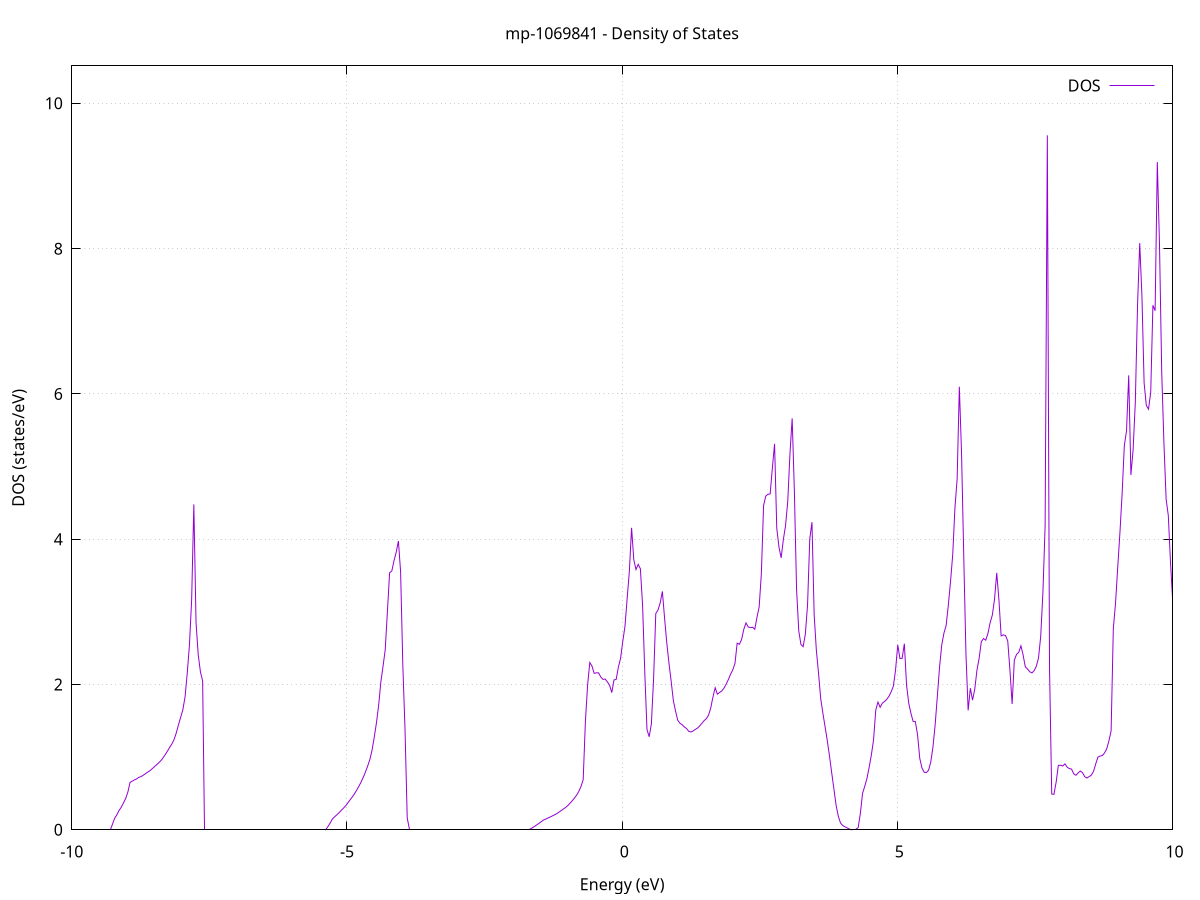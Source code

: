 set title 'mp-1069841 - Density of States'
set xlabel 'Energy (eV)'
set ylabel 'DOS (states/eV)'
set grid
set xrange [-10:10]
set yrange [0:10.516]
set xzeroaxis lt -1
set terminal png size 800,600
set output 'mp-1069841_dos_gnuplot.png'
plot '-' using 1:2 with lines title 'DOS'
-35.001400 0.000000
-34.961500 0.000000
-34.921500 0.000000
-34.881500 0.000000
-34.841500 0.000000
-34.801600 0.000000
-34.761600 0.000000
-34.721600 0.000000
-34.681700 0.000000
-34.641700 0.000000
-34.601700 0.000000
-34.561800 0.000000
-34.521800 0.000000
-34.481800 0.000000
-34.441900 0.000000
-34.401900 0.000000
-34.361900 0.000000
-34.321900 0.000000
-34.282000 0.000000
-34.242000 0.000000
-34.202000 0.000000
-34.162100 0.000000
-34.122100 0.000000
-34.082100 0.000000
-34.042200 0.000000
-34.002200 0.000000
-33.962200 0.000000
-33.922300 0.000000
-33.882300 0.000000
-33.842300 0.000000
-33.802300 0.000000
-33.762400 0.000000
-33.722400 0.000000
-33.682400 0.000000
-33.642500 0.000000
-33.602500 0.000000
-33.562500 0.000000
-33.522600 0.000000
-33.482600 0.000000
-33.442600 0.000000
-33.402700 0.000000
-33.362700 0.000000
-33.322700 0.000000
-33.282700 0.000000
-33.242800 0.000000
-33.202800 0.000000
-33.162800 0.000000
-33.122900 0.000000
-33.082900 0.000000
-33.042900 0.000000
-33.003000 0.000000
-32.963000 0.000000
-32.923000 0.000000
-32.883100 0.000000
-32.843100 0.000000
-32.803100 0.000000
-32.763100 0.000000
-32.723200 0.000000
-32.683200 0.000000
-32.643200 0.000000
-32.603300 0.000000
-32.563300 0.000000
-32.523300 0.000000
-32.483400 0.000000
-32.443400 0.000000
-32.403400 0.000000
-32.363500 0.000000
-32.323500 0.000000
-32.283500 0.000000
-32.243500 0.000000
-32.203600 0.000000
-32.163600 0.000000
-32.123600 0.000000
-32.083700 0.000000
-32.043700 0.000000
-32.003700 0.000000
-31.963800 0.000000
-31.923800 0.000000
-31.883800 0.000000
-31.843900 0.000000
-31.803900 0.000000
-31.763900 0.000000
-31.723900 0.000000
-31.684000 0.000000
-31.644000 0.000000
-31.604000 0.000000
-31.564100 0.000000
-31.524100 0.000000
-31.484100 0.000000
-31.444200 0.000000
-31.404200 0.000000
-31.364200 3.488600
-31.324300 8.044500
-31.284300 21.585800
-31.244300 18.496700
-31.204300 10.246000
-31.164400 7.529800
-31.124400 10.209700
-31.084400 27.389600
-31.044500 12.069900
-31.004500 42.030200
-30.964500 18.220900
-30.924600 59.259400
-30.884600 26.808800
-30.844600 102.278400
-30.804700 0.000000
-30.764700 0.000000
-30.724700 0.000000
-30.684700 0.000000
-30.644800 0.000000
-30.604800 0.000000
-30.564800 0.000000
-30.524900 0.000000
-30.484900 0.000000
-30.444900 0.000000
-30.405000 0.000000
-30.365000 0.000000
-30.325000 0.000000
-30.285100 0.000000
-30.245100 0.000000
-30.205100 0.000000
-30.165100 0.000000
-30.125200 0.000000
-30.085200 0.000000
-30.045200 0.000000
-30.005300 0.000000
-29.965300 0.000000
-29.925300 0.000000
-29.885400 0.000000
-29.845400 0.000000
-29.805400 0.000000
-29.765500 0.000000
-29.725500 0.000000
-29.685500 0.000000
-29.645500 0.000000
-29.605600 0.000000
-29.565600 0.000000
-29.525600 0.000000
-29.485700 0.000000
-29.445700 0.000000
-29.405700 0.000000
-29.365800 0.000000
-29.325800 0.000000
-29.285800 0.000000
-29.245900 0.000000
-29.205900 0.000000
-29.165900 0.000000
-29.125900 0.000000
-29.086000 0.000000
-29.046000 0.000000
-29.006000 0.000000
-28.966100 0.000000
-28.926100 0.000000
-28.886100 0.000000
-28.846200 0.000000
-28.806200 0.000000
-28.766200 0.000000
-28.726300 0.000000
-28.686300 0.000000
-28.646300 0.000000
-28.606300 0.000000
-28.566400 0.000000
-28.526400 0.000000
-28.486400 0.000000
-28.446500 0.000000
-28.406500 0.000000
-28.366500 0.000000
-28.326600 0.000000
-28.286600 0.000000
-28.246600 0.000000
-28.206700 0.000000
-28.166700 0.000000
-28.126700 0.000000
-28.086700 0.000000
-28.046800 0.000000
-28.006800 0.000000
-27.966800 0.000000
-27.926900 0.000000
-27.886900 0.000000
-27.846900 0.000000
-27.807000 0.000000
-27.767000 0.000000
-27.727000 0.000000
-27.687100 0.000000
-27.647100 0.000000
-27.607100 0.000000
-27.567100 0.000000
-27.527200 0.000000
-27.487200 0.000000
-27.447200 0.000000
-27.407300 0.000000
-27.367300 0.000000
-27.327300 0.000000
-27.287400 0.000000
-27.247400 0.000000
-27.207400 0.000000
-27.167500 0.000000
-27.127500 0.000000
-27.087500 0.000000
-27.047500 0.000000
-27.007600 0.000000
-26.967600 0.000000
-26.927600 0.000000
-26.887700 0.000000
-26.847700 0.000000
-26.807700 0.000000
-26.767800 0.000000
-26.727800 0.000000
-26.687800 0.000000
-26.647800 0.000000
-26.607900 0.000000
-26.567900 0.000000
-26.527900 0.000000
-26.488000 0.000000
-26.448000 0.000000
-26.408000 0.000000
-26.368100 0.000000
-26.328100 0.000000
-26.288100 0.000000
-26.248200 0.000000
-26.208200 0.000000
-26.168200 0.000000
-26.128200 0.000000
-26.088300 0.000000
-26.048300 0.000000
-26.008300 0.000000
-25.968400 0.000000
-25.928400 0.000000
-25.888400 0.000000
-25.848500 0.000000
-25.808500 0.000000
-25.768500 0.000000
-25.728600 0.000000
-25.688600 0.000000
-25.648600 0.000000
-25.608600 0.000000
-25.568700 0.000000
-25.528700 0.000000
-25.488700 0.000000
-25.448800 0.000000
-25.408800 0.000000
-25.368800 0.000000
-25.328900 0.000000
-25.288900 0.000000
-25.248900 0.000000
-25.209000 0.000000
-25.169000 0.000000
-25.129000 0.000000
-25.089000 0.000000
-25.049100 0.000000
-25.009100 0.000000
-24.969100 0.000000
-24.929200 0.000000
-24.889200 0.000000
-24.849200 0.000000
-24.809300 0.000000
-24.769300 0.000000
-24.729300 0.000000
-24.689400 0.000000
-24.649400 0.000000
-24.609400 0.000000
-24.569400 0.000000
-24.529500 0.000000
-24.489500 0.000000
-24.449500 0.000000
-24.409600 0.000000
-24.369600 0.000000
-24.329600 0.000000
-24.289700 0.000000
-24.249700 0.000000
-24.209700 0.000000
-24.169800 0.000000
-24.129800 0.000000
-24.089800 0.000000
-24.049800 0.000000
-24.009900 0.000000
-23.969900 0.000000
-23.929900 0.000000
-23.890000 0.000000
-23.850000 0.000000
-23.810000 0.000000
-23.770100 0.000000
-23.730100 0.000000
-23.690100 0.000000
-23.650200 0.000000
-23.610200 0.000000
-23.570200 0.000000
-23.530200 0.000000
-23.490300 0.000000
-23.450300 0.000000
-23.410300 0.000000
-23.370400 0.000000
-23.330400 0.000000
-23.290400 0.000000
-23.250500 0.000000
-23.210500 0.000000
-23.170500 0.000000
-23.130600 0.000000
-23.090600 0.000000
-23.050600 0.000000
-23.010600 0.000000
-22.970700 0.000000
-22.930700 0.000000
-22.890700 0.000000
-22.850800 0.000000
-22.810800 0.000000
-22.770800 0.000000
-22.730900 0.000000
-22.690900 0.000000
-22.650900 0.000000
-22.611000 0.000000
-22.571000 0.000000
-22.531000 0.000000
-22.491000 0.000000
-22.451100 0.000000
-22.411100 0.000000
-22.371100 0.000000
-22.331200 0.000000
-22.291200 0.000000
-22.251200 0.000000
-22.211300 0.000000
-22.171300 0.000000
-22.131300 0.000000
-22.091400 0.000000
-22.051400 0.000000
-22.011400 0.000000
-21.971400 0.000000
-21.931500 0.000000
-21.891500 0.000000
-21.851500 0.000000
-21.811600 0.000000
-21.771600 0.000000
-21.731600 0.000000
-21.691700 0.000000
-21.651700 0.000000
-21.611700 0.000000
-21.571800 0.000000
-21.531800 0.000000
-21.491800 0.000000
-21.451800 0.000000
-21.411900 0.000000
-21.371900 0.000000
-21.331900 0.000000
-21.292000 0.000000
-21.252000 0.000000
-21.212000 0.000000
-21.172100 0.000000
-21.132100 0.000000
-21.092100 0.000000
-21.052200 0.000000
-21.012200 0.000000
-20.972200 0.000000
-20.932200 0.000000
-20.892300 0.000000
-20.852300 0.000000
-20.812300 0.000000
-20.772400 0.000000
-20.732400 0.000000
-20.692400 0.000000
-20.652500 0.000000
-20.612500 0.000000
-20.572500 0.000000
-20.532600 0.000000
-20.492600 0.000000
-20.452600 0.000000
-20.412600 0.000000
-20.372700 0.000000
-20.332700 0.000000
-20.292700 0.000000
-20.252800 0.000000
-20.212800 0.000000
-20.172800 0.000000
-20.132900 0.000000
-20.092900 0.000000
-20.052900 0.000000
-20.013000 0.000000
-19.973000 0.000000
-19.933000 0.000000
-19.893000 0.000000
-19.853100 0.000000
-19.813100 0.000000
-19.773100 0.000000
-19.733200 0.000000
-19.693200 0.000000
-19.653200 0.000000
-19.613300 0.000000
-19.573300 0.000000
-19.533300 0.000000
-19.493400 0.000000
-19.453400 0.000000
-19.413400 0.000000
-19.373400 0.000000
-19.333500 0.000000
-19.293500 0.000000
-19.253500 0.000000
-19.213600 0.000000
-19.173600 0.000000
-19.133600 0.000000
-19.093700 0.000000
-19.053700 0.000000
-19.013700 0.000000
-18.973800 0.000000
-18.933800 0.000000
-18.893800 0.000000
-18.853800 0.000000
-18.813900 0.000000
-18.773900 0.000000
-18.733900 0.000000
-18.694000 0.000000
-18.654000 0.000000
-18.614000 0.000000
-18.574100 0.000000
-18.534100 0.000000
-18.494100 0.000000
-18.454200 0.000000
-18.414200 0.000000
-18.374200 0.000000
-18.334200 0.000000
-18.294300 0.000000
-18.254300 0.000000
-18.214300 0.000000
-18.174400 0.000000
-18.134400 0.000000
-18.094400 0.000000
-18.054500 0.000000
-18.014500 0.000000
-17.974500 0.000000
-17.934600 0.000000
-17.894600 0.000000
-17.854600 0.000000
-17.814600 0.000000
-17.774700 0.000000
-17.734700 0.000000
-17.694700 0.000000
-17.654800 0.000000
-17.614800 0.000000
-17.574800 0.000000
-17.534900 0.000000
-17.494900 0.000000
-17.454900 0.000000
-17.415000 0.000000
-17.375000 0.000000
-17.335000 0.000000
-17.295000 0.000000
-17.255100 0.000000
-17.215100 0.000000
-17.175100 0.000000
-17.135200 0.000000
-17.095200 0.000000
-17.055200 0.000000
-17.015300 0.000000
-16.975300 0.000000
-16.935300 0.000000
-16.895400 0.000000
-16.855400 0.000000
-16.815400 0.000000
-16.775400 0.000000
-16.735500 0.000000
-16.695500 0.000000
-16.655500 0.000000
-16.615600 0.000000
-16.575600 0.000000
-16.535600 0.000000
-16.495700 0.000000
-16.455700 0.000000
-16.415700 0.000000
-16.375800 0.000000
-16.335800 0.000000
-16.295800 0.000000
-16.255800 0.000000
-16.215900 0.000000
-16.175900 0.000000
-16.135900 0.000000
-16.096000 0.000000
-16.056000 0.000000
-16.016000 0.000000
-15.976100 0.000000
-15.936100 0.000000
-15.896100 0.000000
-15.856200 0.000000
-15.816200 0.000000
-15.776200 0.000000
-15.736200 0.000000
-15.696300 0.000000
-15.656300 0.000000
-15.616300 0.000000
-15.576400 0.000000
-15.536400 0.000000
-15.496400 0.000000
-15.456500 0.000000
-15.416500 0.000000
-15.376500 0.000000
-15.336600 0.000000
-15.296600 0.000000
-15.256600 0.000000
-15.216600 0.000000
-15.176700 0.000000
-15.136700 0.000000
-15.096700 0.000000
-15.056800 0.000000
-15.016800 0.000000
-14.976800 0.000000
-14.936900 0.000000
-14.896900 0.000000
-14.856900 0.000000
-14.817000 0.000000
-14.777000 0.000000
-14.737000 0.000000
-14.697000 0.000000
-14.657100 0.000000
-14.617100 0.000000
-14.577100 0.000000
-14.537200 0.000000
-14.497200 0.000000
-14.457200 0.000000
-14.417300 0.000000
-14.377300 0.000000
-14.337300 0.000000
-14.297400 0.000000
-14.257400 0.000000
-14.217400 0.000000
-14.177400 0.000000
-14.137500 0.000000
-14.097500 0.000000
-14.057500 0.000000
-14.017600 0.000000
-13.977600 0.000000
-13.937600 0.000000
-13.897700 0.000000
-13.857700 0.000000
-13.817700 0.000000
-13.777800 0.000000
-13.737800 0.000000
-13.697800 0.000000
-13.657800 0.000000
-13.617900 0.000000
-13.577900 0.000000
-13.537900 0.000000
-13.498000 0.000000
-13.458000 0.000000
-13.418000 0.000000
-13.378100 0.000000
-13.338100 0.000000
-13.298100 0.000000
-13.258200 0.000000
-13.218200 0.000000
-13.178200 0.000000
-13.138200 0.000000
-13.098300 0.000000
-13.058300 0.000000
-13.018300 0.000000
-12.978400 0.000000
-12.938400 0.000000
-12.898400 0.000000
-12.858500 0.000000
-12.818500 0.353300
-12.778500 0.707400
-12.738600 0.814500
-12.698600 0.829500
-12.658600 0.864700
-12.618600 0.888800
-12.578700 0.893400
-12.538700 0.931900
-12.498700 0.967600
-12.458800 0.986500
-12.418800 1.021500
-12.378800 1.060900
-12.338900 1.105400
-12.298900 1.152000
-12.258900 1.199600
-12.219000 1.247200
-12.179000 1.327300
-12.139000 1.412400
-12.099000 1.489400
-12.059100 1.565600
-12.019100 1.737500
-11.979100 1.909200
-11.939200 2.078800
-11.899200 2.267800
-11.859200 2.890200
-11.819300 3.601300
-11.779300 10.129400
-11.739300 3.591000
-11.699400 3.484600
-11.659400 3.252600
-11.619400 0.000000
-11.579400 0.000000
-11.539500 0.000000
-11.499500 0.000000
-11.459500 0.000000
-11.419600 0.000000
-11.379600 0.000000
-11.339600 0.000000
-11.299700 0.000000
-11.259700 0.000000
-11.219700 0.000000
-11.179800 0.000000
-11.139800 0.000000
-11.099800 0.000000
-11.059800 0.000000
-11.019900 0.000000
-10.979900 0.000000
-10.939900 0.000000
-10.900000 0.000000
-10.860000 0.000000
-10.820000 0.000000
-10.780100 0.000000
-10.740100 0.000000
-10.700100 0.000000
-10.660200 0.000000
-10.620200 0.000000
-10.580200 0.000000
-10.540200 0.000000
-10.500300 0.000000
-10.460300 0.000000
-10.420300 0.000000
-10.380400 0.000000
-10.340400 0.000000
-10.300400 0.000000
-10.260500 0.000000
-10.220500 0.000000
-10.180500 0.000000
-10.140600 0.000000
-10.100600 0.000000
-10.060600 0.000000
-10.020600 0.000000
-9.980700 0.000000
-9.940700 0.000000
-9.900700 0.000000
-9.860800 0.000000
-9.820800 0.000000
-9.780800 0.000000
-9.740900 0.000000
-9.700900 0.000000
-9.660900 0.000000
-9.621000 0.000000
-9.581000 0.000000
-9.541000 0.000000
-9.501000 0.000000
-9.461100 0.000000
-9.421100 0.000000
-9.381100 0.000000
-9.341200 0.000000
-9.301200 0.000000
-9.261200 0.076200
-9.221300 0.157800
-9.181300 0.206300
-9.141300 0.265500
-9.101400 0.310400
-9.061400 0.368700
-9.021400 0.429900
-8.981400 0.518800
-8.941500 0.652000
-8.901500 0.669900
-8.861500 0.686500
-8.821600 0.700600
-8.781600 0.722000
-8.741600 0.731800
-8.701700 0.750600
-8.661700 0.772600
-8.621700 0.792900
-8.581800 0.812200
-8.541800 0.838600
-8.501800 0.866100
-8.461800 0.893700
-8.421900 0.921100
-8.381900 0.950300
-8.341900 0.990700
-8.302000 1.034800
-8.262000 1.083400
-8.222000 1.133300
-8.182100 1.180900
-8.142100 1.241100
-8.102100 1.331700
-8.062200 1.443300
-8.022200 1.546900
-7.982200 1.651800
-7.942200 1.827700
-7.902300 2.154900
-7.862300 2.544700
-7.822300 3.163800
-7.782400 4.478600
-7.742400 2.848500
-7.702400 2.408000
-7.662500 2.172600
-7.622500 2.049000
-7.582500 0.000000
-7.542600 0.000000
-7.502600 0.000000
-7.462600 0.000000
-7.422600 0.000000
-7.382700 0.000000
-7.342700 0.000000
-7.302700 0.000000
-7.262800 0.000000
-7.222800 0.000000
-7.182800 0.000000
-7.142900 0.000000
-7.102900 0.000000
-7.062900 0.000000
-7.023000 0.000000
-6.983000 0.000000
-6.943000 0.000000
-6.903000 0.000000
-6.863100 0.000000
-6.823100 0.000000
-6.783100 0.000000
-6.743200 0.000000
-6.703200 0.000000
-6.663200 0.000000
-6.623300 0.000000
-6.583300 0.000000
-6.543300 0.000000
-6.503400 0.000000
-6.463400 0.000000
-6.423400 0.000000
-6.383400 0.000000
-6.343500 0.000000
-6.303500 0.000000
-6.263500 0.000000
-6.223600 0.000000
-6.183600 0.000000
-6.143600 0.000000
-6.103700 0.000000
-6.063700 0.000000
-6.023700 0.000000
-5.983800 0.000000
-5.943800 0.000000
-5.903800 0.000000
-5.863800 0.000000
-5.823900 0.000000
-5.783900 0.000000
-5.743900 0.000000
-5.704000 0.000000
-5.664000 0.000000
-5.624000 0.000000
-5.584100 0.000000
-5.544100 0.000000
-5.504100 0.000000
-5.464200 0.000000
-5.424200 0.000000
-5.384200 0.001300
-5.344200 0.046200
-5.304300 0.093500
-5.264300 0.148600
-5.224300 0.179100
-5.184400 0.205800
-5.144400 0.234100
-5.104400 0.266400
-5.064500 0.297000
-5.024500 0.329500
-4.984500 0.369800
-4.944500 0.411300
-4.904600 0.450900
-4.864600 0.494200
-4.824600 0.543800
-4.784700 0.597700
-4.744700 0.655300
-4.704700 0.720200
-4.664800 0.795300
-4.624800 0.875000
-4.584800 0.966500
-4.544900 1.093400
-4.504900 1.271500
-4.464900 1.468600
-4.424900 1.710800
-4.385000 2.031000
-4.345000 2.249600
-4.305000 2.477100
-4.265100 3.003500
-4.225100 3.538200
-4.185100 3.562900
-4.145200 3.703700
-4.105200 3.821600
-4.065200 3.974500
-4.025300 3.549900
-3.985300 2.269600
-3.945300 1.386300
-3.905300 0.162800
-3.865400 0.000000
-3.825400 0.000000
-3.785400 0.000000
-3.745500 0.000000
-3.705500 0.000000
-3.665500 0.000000
-3.625600 0.000000
-3.585600 0.000000
-3.545600 0.000000
-3.505700 0.000000
-3.465700 0.000000
-3.425700 0.000000
-3.385700 0.000000
-3.345800 0.000000
-3.305800 0.000000
-3.265800 0.000000
-3.225900 0.000000
-3.185900 0.000000
-3.145900 0.000000
-3.106000 0.000000
-3.066000 0.000000
-3.026000 0.000000
-2.986100 0.000000
-2.946100 0.000000
-2.906100 0.000000
-2.866100 0.000000
-2.826200 0.000000
-2.786200 0.000000
-2.746200 0.000000
-2.706300 0.000000
-2.666300 0.000000
-2.626300 0.000000
-2.586400 0.000000
-2.546400 0.000000
-2.506400 0.000000
-2.466500 0.000000
-2.426500 0.000000
-2.386500 0.000000
-2.346500 0.000000
-2.306600 0.000000
-2.266600 0.000000
-2.226600 0.000000
-2.186700 0.000000
-2.146700 0.000000
-2.106700 0.000000
-2.066800 0.000000
-2.026800 0.000000
-1.986800 0.000000
-1.946900 0.000000
-1.906900 0.000000
-1.866900 0.000000
-1.826900 0.000000
-1.787000 0.000000
-1.747000 0.000000
-1.707000 0.000000
-1.667100 0.010800
-1.627100 0.029800
-1.587100 0.048500
-1.547200 0.069600
-1.507200 0.090700
-1.467200 0.112700
-1.427300 0.134900
-1.387300 0.147200
-1.347300 0.161800
-1.307300 0.176100
-1.267400 0.191100
-1.227400 0.206400
-1.187400 0.222500
-1.147500 0.243600
-1.107500 0.264200
-1.067500 0.285400
-1.027600 0.307500
-0.987600 0.333000
-0.947600 0.365000
-0.907700 0.398500
-0.867700 0.435600
-0.827700 0.476400
-0.787700 0.527700
-0.747800 0.595100
-0.707800 0.690700
-0.667800 1.488000
-0.627900 1.990000
-0.587900 2.302500
-0.547900 2.253500
-0.508000 2.153400
-0.468000 2.160900
-0.428000 2.160500
-0.388100 2.102900
-0.348100 2.070700
-0.308100 2.074900
-0.268100 2.035100
-0.228200 1.989300
-0.188200 1.888600
-0.148200 2.062500
-0.108300 2.069800
-0.068300 2.240300
-0.028300 2.361100
0.011600 2.595100
0.051600 2.801300
0.091600 3.188200
0.131500 3.563300
0.171500 4.156400
0.211500 3.719100
0.251500 3.582000
0.291400 3.653600
0.331400 3.593400
0.371400 3.090600
0.411300 2.165900
0.451300 1.379100
0.491300 1.280500
0.531200 1.458300
0.571200 2.076700
0.611200 2.977400
0.651100 3.024500
0.691100 3.122300
0.731100 3.281800
0.771100 2.912000
0.811000 2.573600
0.851000 2.291400
0.891000 2.042400
0.930900 1.775300
0.970900 1.632500
1.010900 1.505600
1.050800 1.465900
1.090800 1.445200
1.130800 1.415200
1.170700 1.393700
1.210700 1.354900
1.250700 1.346200
1.290700 1.361000
1.330600 1.381800
1.370600 1.400100
1.410600 1.431700
1.450500 1.467100
1.490500 1.503400
1.530500 1.529700
1.570400 1.578800
1.610400 1.679400
1.650400 1.829900
1.690300 1.955500
1.730300 1.866900
1.770300 1.890600
1.810300 1.910800
1.850200 1.949700
1.890200 2.005500
1.930200 2.068500
1.970100 2.141000
2.010100 2.201000
2.050100 2.290100
2.090000 2.568900
2.130000 2.552800
2.170000 2.618300
2.209900 2.757400
2.249900 2.848100
2.289900 2.792300
2.329900 2.783000
2.369800 2.788500
2.409800 2.759800
2.449800 2.924300
2.489700 3.069600
2.529700 3.527300
2.569700 4.462000
2.609600 4.593100
2.649600 4.618600
2.689600 4.623700
2.729500 4.979900
2.769500 5.312500
2.809500 4.150000
2.849500 3.891000
2.889400 3.743500
2.929400 3.996800
2.969400 4.189100
3.009300 4.522700
3.049300 5.176400
3.089300 5.663200
3.129200 4.673600
3.169200 3.311600
3.209200 2.736500
3.249100 2.549700
3.289100 2.520900
3.329100 2.694300
3.369100 3.098000
3.409000 4.003100
3.449000 4.234700
3.489000 2.960000
3.528900 2.470300
3.568900 2.151400
3.608900 1.799400
3.648800 1.598200
3.688800 1.411300
3.728800 1.220200
3.768700 1.008800
3.808700 0.779200
3.848700 0.556600
3.888700 0.331600
3.928600 0.182700
3.968600 0.092400
4.008600 0.058800
4.048500 0.041200
4.088500 0.025600
4.128500 0.010000
4.168400 0.000300
4.208400 0.000000
4.248400 0.000000
4.288300 0.029200
4.328300 0.224600
4.368300 0.500300
4.408300 0.599400
4.448200 0.706000
4.488200 0.860500
4.528200 1.030000
4.568100 1.237400
4.608100 1.647300
4.648100 1.758100
4.688000 1.686300
4.728000 1.743800
4.768000 1.765900
4.807900 1.796000
4.847900 1.837700
4.887900 1.898900
4.927900 1.976500
4.967800 2.198800
5.007800 2.544700
5.047800 2.356600
5.087700 2.360300
5.127700 2.561600
5.167700 1.992000
5.207600 1.742100
5.247600 1.601100
5.287600 1.491500
5.327500 1.488100
5.367500 1.309500
5.407500 0.985200
5.447500 0.851500
5.487400 0.792700
5.527400 0.787300
5.567400 0.819900
5.607300 0.931000
5.647300 1.138300
5.687300 1.444400
5.727200 1.838300
5.767200 2.237000
5.807200 2.545400
5.847100 2.707600
5.887100 2.812800
5.927100 3.095600
5.967100 3.419800
6.007000 3.791500
6.047000 4.432700
6.087000 4.828400
6.126900 6.098800
6.166900 5.185200
6.206900 3.777800
6.246800 2.427200
6.286800 1.643600
6.326800 1.949000
6.366700 1.784900
6.406700 1.932900
6.446700 2.195500
6.486700 2.362600
6.526600 2.589500
6.566600 2.632400
6.606600 2.610000
6.646500 2.702600
6.686500 2.850400
6.726500 2.955900
6.766400 3.173900
6.806400 3.536600
6.846400 3.163800
6.886300 2.669600
6.926300 2.683100
6.966300 2.674400
7.006300 2.599600
7.046200 2.198600
7.086200 1.731800
7.126200 2.335100
7.166100 2.414700
7.206100 2.443300
7.246100 2.532400
7.286000 2.404300
7.326000 2.241600
7.366000 2.212900
7.405900 2.175200
7.445900 2.158900
7.485900 2.190500
7.525900 2.251000
7.565800 2.367100
7.605800 2.667200
7.645800 3.272500
7.685700 4.183500
7.725700 9.560000
7.765700 2.222200
7.805600 0.492000
7.845600 0.488100
7.885600 0.654400
7.925500 0.886800
7.965500 0.888700
8.005500 0.877700
8.045500 0.907900
8.085400 0.862700
8.125400 0.841900
8.165400 0.836000
8.205300 0.771200
8.245300 0.750300
8.285300 0.782800
8.325200 0.809100
8.365200 0.787000
8.405200 0.730600
8.445100 0.712400
8.485100 0.732400
8.525100 0.752400
8.565100 0.803700
8.605000 0.906600
8.645000 1.001000
8.685000 1.015500
8.724900 1.021100
8.764900 1.057700
8.804900 1.114400
8.844800 1.224900
8.884800 1.363100
8.924800 2.770700
8.964700 3.116700
9.004700 3.612200
9.044700 4.088700
9.084700 4.625200
9.124600 5.286500
9.164600 5.491600
9.204600 6.255800
9.244500 4.884200
9.284500 5.230000
9.324500 5.886600
9.364400 7.209500
9.404400 8.076100
9.444400 7.354400
9.484300 6.151300
9.524300 5.841100
9.564300 5.790300
9.604300 6.021500
9.644200 7.220100
9.684200 7.146100
9.724200 9.191900
9.764100 8.046200
9.804100 6.295500
9.844100 5.332500
9.884000 4.553300
9.924000 4.325300
9.964000 3.678200
10.003900 3.145100
10.043900 2.732300
10.083900 1.966600
10.123900 1.859100
10.163800 2.330000
10.203800 3.084300
10.243800 3.890900
10.283700 5.042700
10.323700 5.332500
10.363700 5.915400
10.403600 5.667200
10.443600 5.255000
10.483600 4.572600
10.523500 4.596400
10.563500 4.717600
10.603500 4.898200
10.643500 4.961300
10.683400 4.503500
10.723400 3.965300
10.763400 4.033100
10.803300 4.083900
10.843300 3.609500
10.883300 3.223100
10.923200 3.369300
10.963200 3.519500
11.003200 4.098100
11.043100 5.792100
11.083100 6.048600
11.123100 3.694000
11.163100 2.950200
11.203000 2.626900
11.243000 2.457400
11.283000 2.345600
11.322900 2.416700
11.362900 2.751800
11.402900 2.769100
11.442800 3.193400
11.482800 3.350200
11.522800 3.626300
11.562700 3.455700
11.602700 3.302100
11.642700 3.026000
11.682700 2.406100
11.722600 1.915200
11.762600 1.695400
11.802600 2.307500
11.842500 2.580200
11.882500 2.683600
11.922500 2.846400
11.962400 3.193800
12.002400 3.366000
12.042400 3.124900
12.082300 3.168500
12.122300 2.613000
12.162300 2.495600
12.202300 2.370500
12.242200 2.135300
12.282200 1.990900
12.322200 1.849000
12.362100 1.706700
12.402100 1.657500
12.442100 1.630500
12.482000 1.602300
12.522000 1.573900
12.562000 1.562000
12.601900 1.549200
12.641900 1.519400
12.681900 1.514600
12.721900 1.573900
12.761800 1.503400
12.801800 1.217500
12.841800 0.865200
12.881700 0.673800
12.921700 0.537600
12.961700 0.432400
13.001600 0.318100
13.041600 0.157300
13.081600 0.014200
13.121500 0.000000
13.161500 0.000000
13.201500 0.000000
13.241500 0.000000
13.281400 0.000000
13.321400 0.000000
13.361400 0.000000
13.401300 0.000000
13.441300 0.000000
13.481300 0.000000
13.521200 0.000000
13.561200 0.000000
13.601200 0.008000
13.641100 0.048500
13.681100 0.089500
13.721100 0.130500
13.761100 0.171400
13.801000 0.108100
13.841000 0.112600
13.881000 0.117100
13.920900 0.121600
13.960900 0.126100
14.000900 0.130600
14.040800 0.135100
14.080800 0.139600
14.120800 0.144200
14.160700 0.144600
14.200700 0.143200
14.240700 0.141900
14.280700 0.140700
14.320600 0.142000
14.360600 0.144600
14.400600 0.147200
14.440500 0.149800
14.480500 0.152400
14.520500 0.155000
14.560400 0.157700
14.600400 0.160300
14.640400 0.162900
14.680300 0.165500
14.720300 0.168100
14.760300 0.170900
14.800300 0.177100
14.840200 0.186900
14.880200 0.200100
14.920200 0.213700
14.960100 0.221100
15.000100 0.226700
15.040100 0.230600
15.080000 0.236400
15.120000 0.243400
15.160000 0.250600
15.199900 0.258000
15.239900 0.265400
15.279900 0.272900
15.319900 0.282500
15.359800 0.292400
15.399800 0.301300
15.439800 0.310300
15.479700 0.322700
15.519700 0.347100
15.559700 0.383900
15.599600 0.421900
15.639600 0.457400
15.679600 0.495000
15.719500 0.533100
15.759500 0.563900
15.799500 0.591700
15.839500 0.633000
15.879400 0.686100
15.919400 0.742000
15.959400 0.811600
15.999300 0.898700
16.039300 0.984700
16.079300 0.999100
16.119200 0.972500
16.159200 1.003900
16.199200 1.026200
16.239100 1.029800
16.279100 1.031300
16.319100 1.037500
16.359100 1.042100
16.399000 1.041900
16.439000 1.042600
16.479000 1.044800
16.518900 1.045400
16.558900 1.044400
16.598900 1.043000
16.638800 1.040900
16.678800 1.034800
16.718800 1.026200
16.758700 1.025400
16.798700 1.028200
16.838700 1.027100
16.878700 1.019500
16.918600 1.013600
16.958600 1.011900
16.998600 1.011300
17.038500 1.010800
17.078500 1.012100
17.118500 1.014100
17.158400 1.017300
17.198400 1.027600
17.238400 1.054400
17.278400 1.078000
17.318300 1.103700
17.358300 1.132900
17.398300 1.138300
17.438200 1.123200
17.478200 1.126100
17.518200 1.131800
17.558100 1.174300
17.598100 1.169000
17.638100 1.185000
17.678000 1.201800
17.718000 1.233500
17.758000 1.278600
17.798000 1.361800
17.837900 1.490200
17.877900 1.667000
17.917900 2.051800
17.957800 2.062000
17.997800 2.276300
18.037800 2.521000
18.077700 2.645200
18.117700 2.628900
18.157700 2.426200
18.197600 2.499900
18.237600 2.172200
18.277600 2.024600
18.317600 1.985400
18.357500 2.488800
18.397500 2.327500
18.437500 2.403000
18.477400 2.691100
18.517400 2.504500
18.557400 2.279200
18.597300 2.015900
18.637300 1.840700
18.677300 1.589800
18.717200 1.271200
18.757200 1.251800
18.797200 1.313000
18.837200 1.416700
18.877100 1.587400
18.917100 1.826500
18.957100 2.262500
18.997000 2.916500
19.037000 2.955200
19.077000 2.805300
19.116900 2.813200
19.156900 2.817800
19.196900 2.800800
19.236800 2.968800
19.276800 3.093200
19.316800 2.907900
19.356800 2.613600
19.396700 2.454200
19.436700 2.040800
19.476700 0.989500
19.516600 0.734200
19.556600 0.977400
19.596600 1.433400
19.636500 2.079500
19.676500 2.497600
19.716500 2.537300
19.756400 2.361200
19.796400 2.309400
19.836400 1.917300
19.876400 1.789000
19.916300 1.706400
19.956300 1.736700
19.996300 1.589600
20.036200 1.213100
20.076200 1.156200
20.116200 1.139500
20.156100 1.102400
20.196100 1.032700
20.236100 0.947800
20.276000 0.810000
20.316000 0.676800
20.356000 0.600800
20.396000 0.576800
20.435900 0.603400
20.475900 0.777500
20.515900 0.824100
20.555800 0.942400
20.595800 1.097300
20.635800 1.088700
20.675700 1.088700
20.715700 1.091900
20.755700 1.087400
20.795600 1.063600
20.835600 1.009600
20.875600 0.978600
20.915600 0.963000
20.955500 0.971100
20.995500 1.015800
21.035500 0.989000
21.075400 0.937200
21.115400 0.917600
21.155400 0.915400
21.195300 0.937100
21.235300 0.978000
21.275300 1.038500
21.315200 1.099900
21.355200 1.170700
21.395200 1.258000
21.435200 1.358500
21.475100 1.465900
21.515100 1.597300
21.555100 1.558900
21.595000 1.522300
21.635000 1.546400
21.675000 1.601800
21.714900 1.635100
21.754900 1.630100
21.794900 1.658800
21.834800 1.732700
21.874800 1.696800
21.914800 1.694300
21.954800 1.934700
21.994700 1.348600
22.034700 1.410100
22.074700 1.504400
22.114600 1.625700
22.154600 1.752200
22.194600 1.723300
22.234500 1.762100
22.274500 1.882900
22.314500 2.092100
22.354400 2.136500
22.394400 2.139000
22.434400 2.151100
22.474400 2.101400
22.514300 1.978400
22.554300 1.915400
22.594300 1.759500
22.634200 1.578200
22.674200 1.417600
22.714200 1.324900
22.754100 1.464700
22.794100 1.430100
22.834100 1.362800
22.874000 1.352000
22.914000 1.345600
22.954000 1.384900
22.994000 1.478500
23.033900 1.523400
23.073900 1.458300
23.113900 1.493900
23.153800 1.500800
23.193800 1.523700
23.233800 1.541100
23.273700 1.563600
23.313700 1.589300
23.353700 1.635700
23.393600 1.653300
23.433600 1.652600
23.473600 1.722400
23.513600 1.853400
23.553500 1.937400
23.593500 1.967900
23.633500 1.992500
23.673400 2.043700
23.713400 2.083600
23.753400 1.850100
23.793300 1.838300
23.833300 1.858800
23.873300 1.904400
23.913200 2.539600
23.953200 2.575400
23.993200 2.416800
24.033200 2.294000
24.073100 2.252100
24.113100 2.240300
24.153100 2.229500
24.193000 2.031700
24.233000 1.803400
24.273000 1.572900
24.312900 1.349000
24.352900 1.218700
24.392900 0.787700
24.432800 0.554000
24.472800 0.526800
24.512800 0.528200
24.552800 0.588100
24.592700 0.656600
24.632700 0.732200
24.672700 0.793500
24.712600 0.847500
24.752600 0.949300
24.792600 1.067000
24.832500 1.149300
24.872500 1.189900
24.912500 1.241700
24.952400 1.318700
24.992400 1.427700
25.032400 1.623300
25.072400 1.749200
25.112300 1.849000
25.152300 1.870000
25.192300 1.941200
25.232200 2.092600
25.272200 2.281000
25.312200 2.367800
25.352100 2.320800
25.392100 2.159000
25.432100 1.545800
25.472000 1.334800
25.512000 1.327100
25.552000 1.311500
25.592000 1.358300
25.631900 1.458500
25.671900 1.651400
25.711900 1.912000
25.751800 2.335100
25.791800 2.793400
25.831800 3.040700
25.871700 3.188100
25.911700 3.596400
25.951700 3.611700
25.991600 2.886000
26.031600 2.131400
26.071600 1.832900
26.111600 1.735100
26.151500 1.737600
26.191500 1.728800
26.231500 1.658800
26.271400 1.652900
26.311400 1.643200
26.351400 1.601600
26.391300 1.601200
26.431300 1.653100
26.471300 1.802700
26.511200 1.912600
26.551200 2.275200
26.591200 2.313100
26.631200 2.363400
26.671100 2.444700
26.711100 2.434100
26.751100 2.565300
26.791000 2.333400
26.831000 2.217300
26.871000 2.098900
26.910900 2.008500
26.950900 1.897700
26.990900 1.834400
27.030800 1.745700
27.070800 1.722700
27.110800 1.832500
27.150800 1.960600
27.190700 2.013500
27.230700 1.850100
27.270700 1.643400
27.310600 1.530600
27.350600 1.481900
27.390600 1.451900
27.430500 1.471200
27.470500 1.592700
27.510500 1.600200
27.550400 1.590300
27.590400 1.560600
27.630400 1.528900
27.670400 1.462000
27.710300 1.456300
27.750300 1.386100
27.790300 1.318400
27.830200 1.314800
27.870200 1.389200
27.910200 1.453200
27.950100 1.547900
27.990100 1.668900
28.030100 1.868100
28.070000 1.978100
28.110000 2.138300
28.150000 2.334200
28.190000 2.622700
28.229900 3.033100
28.269900 3.517100
28.309900 3.895400
28.349800 2.897700
28.389800 2.386100
28.429800 2.061200
28.469700 1.737600
28.509700 1.478000
28.549700 1.319800
28.589600 1.282600
28.629600 1.341000
28.669600 1.364500
28.709600 1.299600
28.749500 1.169600
28.789500 1.055800
28.829500 0.983600
28.869400 0.926400
28.909400 0.758000
28.949400 0.631500
28.989300 0.565800
29.029300 0.560500
29.069300 0.607200
29.109200 0.730000
29.149200 0.893400
29.189200 1.301900
29.229200 1.714300
29.269100 1.587600
29.309100 1.613100
29.349100 1.649000
29.389000 1.705400
29.429000 1.745200
29.469000 1.824000
29.508900 1.952900
29.548900 2.137500
29.588900 2.154100
29.628800 1.978900
29.668800 2.070000
29.708800 2.216600
29.748800 2.333600
29.788700 2.541000
29.828700 2.767900
29.868700 2.788600
29.908600 2.936900
29.948600 2.778000
29.988600 2.594200
30.028500 2.728400
30.068500 3.275700
30.108500 3.770300
30.148400 4.001100
30.188400 4.614000
30.228400 3.698600
30.268400 2.988800
30.308300 2.624900
30.348300 2.396800
30.388300 2.202500
30.428200 2.112400
30.468200 2.051700
30.508200 1.981200
30.548100 1.911400
30.588100 1.857100
30.628100 1.859600
30.668000 1.891500
30.708000 1.886600
30.748000 1.930500
30.788000 1.820500
30.827900 1.617100
30.867900 1.500400
30.907900 1.400700
30.947800 1.324400
30.987800 1.254800
31.027800 1.230600
31.067700 1.231000
31.107700 1.198600
31.147700 1.157400
31.187600 1.155200
31.227600 1.171500
31.267600 1.139000
31.307600 1.114100
31.347500 1.111300
31.387500 1.153300
31.427500 1.210500
31.467400 1.293800
31.507400 1.333000
31.547400 1.384300
31.587300 1.449400
31.627300 1.521900
31.667300 1.535500
31.707200 1.528000
31.747200 1.472300
31.787200 1.310100
31.827200 1.185600
31.867100 1.118100
31.907100 1.069600
31.947100 1.026600
31.987000 0.985400
32.027000 0.974800
32.067000 1.006300
32.106900 1.015200
32.146900 1.053900
32.186900 1.095800
32.226800 1.086700
32.266800 1.068500
32.306800 1.091000
32.346800 1.132700
32.386700 1.196000
32.426700 1.205800
32.466700 1.173600
32.506600 1.127400
32.546600 1.069800
32.586600 1.033000
32.626500 1.029100
32.666500 1.056200
32.706500 1.098400
32.746400 1.160400
32.786400 1.269600
32.826400 1.333100
32.866400 1.417700
32.906300 1.484000
32.946300 1.495400
32.986300 1.505800
33.026200 1.501200
33.066200 1.488200
33.106200 1.492500
33.146100 1.510600
33.186100 1.536900
33.226100 1.558400
33.266000 1.571800
33.306000 1.564300
33.346000 1.532700
33.386000 1.482100
33.425900 1.465800
33.465900 1.495500
33.505900 1.493400
33.545800 1.489600
33.585800 1.485200
33.625800 1.472800
33.665700 1.453600
33.705700 1.442900
33.745700 1.422200
33.785600 1.356400
33.825600 1.287400
33.865600 1.223600
33.905600 1.179900
33.945500 1.136900
33.985500 1.069100
34.025500 1.023300
34.065400 0.995800
34.105400 0.977600
34.145400 0.963200
34.185300 0.929100
34.225300 0.851800
34.265300 0.828600
34.305200 0.812900
34.345200 0.803000
34.385200 0.807900
34.425200 0.890900
34.465100 0.952500
34.505100 0.998200
34.545100 1.045900
34.585000 1.089500
34.625000 1.118200
34.665000 1.142700
34.704900 1.180800
34.744900 1.221600
34.784900 1.267100
34.824800 1.314300
34.864800 1.398800
34.904800 1.415400
34.944800 1.440000
34.984700 1.453400
35.024700 1.469700
35.064700 1.489100
35.104600 1.511300
35.144600 1.540600
35.184600 1.608100
35.224500 1.668100
35.264500 1.749000
35.304500 1.766000
35.344400 1.809600
35.384400 1.824200
35.424400 1.819700
35.464400 1.893600
35.504300 1.978100
35.544300 2.050100
35.584300 2.191200
35.624200 2.212000
35.664200 2.176300
35.704200 2.016900
35.744100 1.955400
35.784100 1.900900
35.824100 1.873400
35.864000 1.864600
35.904000 1.872000
35.944000 1.902900
35.984000 1.946200
36.023900 2.003700
36.063900 2.086200
36.103900 2.206500
36.143800 2.399900
36.183800 2.726900
36.223800 3.207100
36.263700 4.113300
36.303700 6.540300
36.343700 16.216300
36.383600 5.080100
36.423600 3.964300
36.463600 3.422500
36.503600 3.021500
36.543500 2.701600
36.583500 2.487000
36.623500 2.300000
36.663400 2.131400
36.703400 1.966400
36.743400 1.835600
36.783300 1.746400
36.823300 1.681100
36.863300 1.665300
36.903200 1.558000
36.943200 1.489500
36.983200 1.436400
37.023200 1.397100
37.063100 1.367600
37.103100 1.372000
37.143100 1.385900
37.183000 1.402200
37.223000 1.421400
37.263000 1.442900
37.302900 1.467200
37.342900 1.539600
37.382900 1.584300
37.422800 1.615300
37.462800 1.598700
37.502800 1.527400
37.542800 1.470500
37.582700 1.421900
37.622700 1.350800
37.662700 1.283600
37.702600 1.221400
37.742600 1.165500
37.782600 1.119000
37.822500 1.092200
37.862500 1.110200
37.902500 1.134500
37.942400 1.151700
37.982400 1.163700
38.022400 1.181100
38.062400 1.233500
38.102300 1.379300
38.142300 1.410600
38.182300 1.457600
38.222200 1.823800
38.262200 1.890900
38.302200 1.645500
38.342100 1.568000
38.382100 1.591800
38.422100 1.568000
38.462000 1.557800
38.502000 1.558900
38.542000 1.556300
38.582000 1.552100
38.621900 1.576900
38.661900 1.554000
38.701900 1.525200
38.741800 1.606600
38.781800 1.431600
38.821800 1.401500
38.861700 1.384500
38.901700 1.319500
38.941700 1.287300
38.981700 1.353900
39.021600 1.366100
39.061600 1.279700
39.101600 1.229000
39.141500 1.152800
39.181500 0.957600
39.221500 0.878900
39.261400 0.817600
39.301400 0.815800
39.341400 0.871400
39.381300 0.947100
39.421300 0.935300
39.461300 0.847800
39.501300 0.777400
39.541200 0.708100
39.581200 0.633600
39.621200 0.506800
39.661100 0.389100
39.701100 0.310000
39.741100 0.255600
39.781000 0.215100
39.821000 0.188100
39.861000 0.167100
39.900900 0.148200
39.940900 0.130800
39.980900 0.116000
40.020900 0.107900
40.060800 0.101100
40.100800 0.094500
40.140800 0.088000
40.180700 0.081600
40.220700 0.075300
40.260700 0.069200
40.300600 0.063100
40.340600 0.057200
40.380600 0.051600
40.420500 0.047000
40.460500 0.043100
40.500500 0.039300
40.540500 0.035500
40.580400 0.031900
40.620400 0.028400
40.660400 0.024900
40.700300 0.021700
40.740300 0.018600
40.780300 0.015900
40.820200 0.013400
40.860200 0.011200
40.900200 0.009200
40.940100 0.007400
40.980100 0.005900
41.020100 0.004500
41.060100 0.003300
41.100000 0.002300
41.140000 0.001500
41.180000 0.000900
41.219900 0.000400
41.259900 0.000100
41.299900 0.000000
41.339800 0.000000
41.379800 0.000000
41.419800 0.000000
41.459700 0.000000
41.499700 0.000000
41.539700 0.000000
41.579700 0.000000
41.619600 0.000000
41.659600 0.000000
41.699600 0.000000
41.739500 0.000000
41.779500 0.000000
41.819500 0.000000
41.859400 0.000000
41.899400 0.000000
41.939400 0.000000
41.979300 0.000000
42.019300 0.000000
42.059300 0.000000
42.099300 0.000000
42.139200 0.000000
42.179200 0.000000
42.219200 0.000000
42.259100 0.000000
42.299100 0.000000
42.339100 0.000000
42.379000 0.000000
42.419000 0.000000
42.459000 0.000000
42.498900 0.000000
42.538900 0.000000
42.578900 0.000000
42.618900 0.000000
42.658800 0.000000
42.698800 0.000000
42.738800 0.000000
42.778700 0.000000
42.818700 0.000000
42.858700 0.000000
42.898600 0.000000
42.938600 0.000000
42.978600 0.000000
43.018500 0.000000
43.058500 0.000000
43.098500 0.000000
43.138500 0.000000
43.178400 0.000000
43.218400 0.000000
43.258400 0.000000
43.298300 0.000000
43.338300 0.000000
43.378300 0.000000
43.418200 0.000000
43.458200 0.000000
43.498200 0.000000
43.538100 0.000000
43.578100 0.000000
43.618100 0.000000
43.658100 0.000000
43.698000 0.000000
43.738000 0.000000
43.778000 0.000000
43.817900 0.000000
43.857900 0.000000
43.897900 0.000000
43.937800 0.000000
43.977800 0.000000
44.017800 0.000000
44.057700 0.000000
44.097700 0.000000
44.137700 0.000000
44.177700 0.000000
44.217600 0.000000
44.257600 0.000000
44.297600 0.000000
44.337500 0.000000
44.377500 0.000000
44.417500 0.000000
44.457400 0.000000
44.497400 0.000000
44.537400 0.000000
44.577300 0.000000
44.617300 0.000000
44.657300 0.000000
44.697300 0.000000
44.737200 0.000000
44.777200 0.000000
44.817200 0.000000
44.857100 0.000000
44.897100 0.000000
44.937100 0.000000
e
